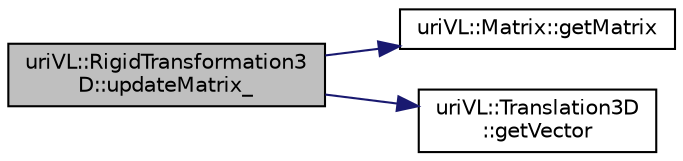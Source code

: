 digraph "uriVL::RigidTransformation3D::updateMatrix_"
{
  edge [fontname="Helvetica",fontsize="10",labelfontname="Helvetica",labelfontsize="10"];
  node [fontname="Helvetica",fontsize="10",shape=record];
  rankdir="LR";
  Node1 [label="uriVL::RigidTransformation3\lD::updateMatrix_",height=0.2,width=0.4,color="black", fillcolor="grey75", style="filled", fontcolor="black"];
  Node1 -> Node2 [color="midnightblue",fontsize="10",style="solid",fontname="Helvetica"];
  Node2 [label="uriVL::Matrix::getMatrix",height=0.2,width=0.4,color="black", fillcolor="white", style="filled",URL="$classuriVL_1_1Matrix.html#a29c91cadbe9ad1e2ec93d51711348f77",tooltip="Returns a read-only pointer to the matrix data. "];
  Node1 -> Node3 [color="midnightblue",fontsize="10",style="solid",fontname="Helvetica"];
  Node3 [label="uriVL::Translation3D\l::getVector",height=0.2,width=0.4,color="black", fillcolor="white", style="filled",URL="$classuriVL_1_1Translation3D.html#a8f8bbb9a8eff970b5c66260392be9b0f",tooltip="Returns the translation&#39;s coordinates, in read-only form. "];
}
